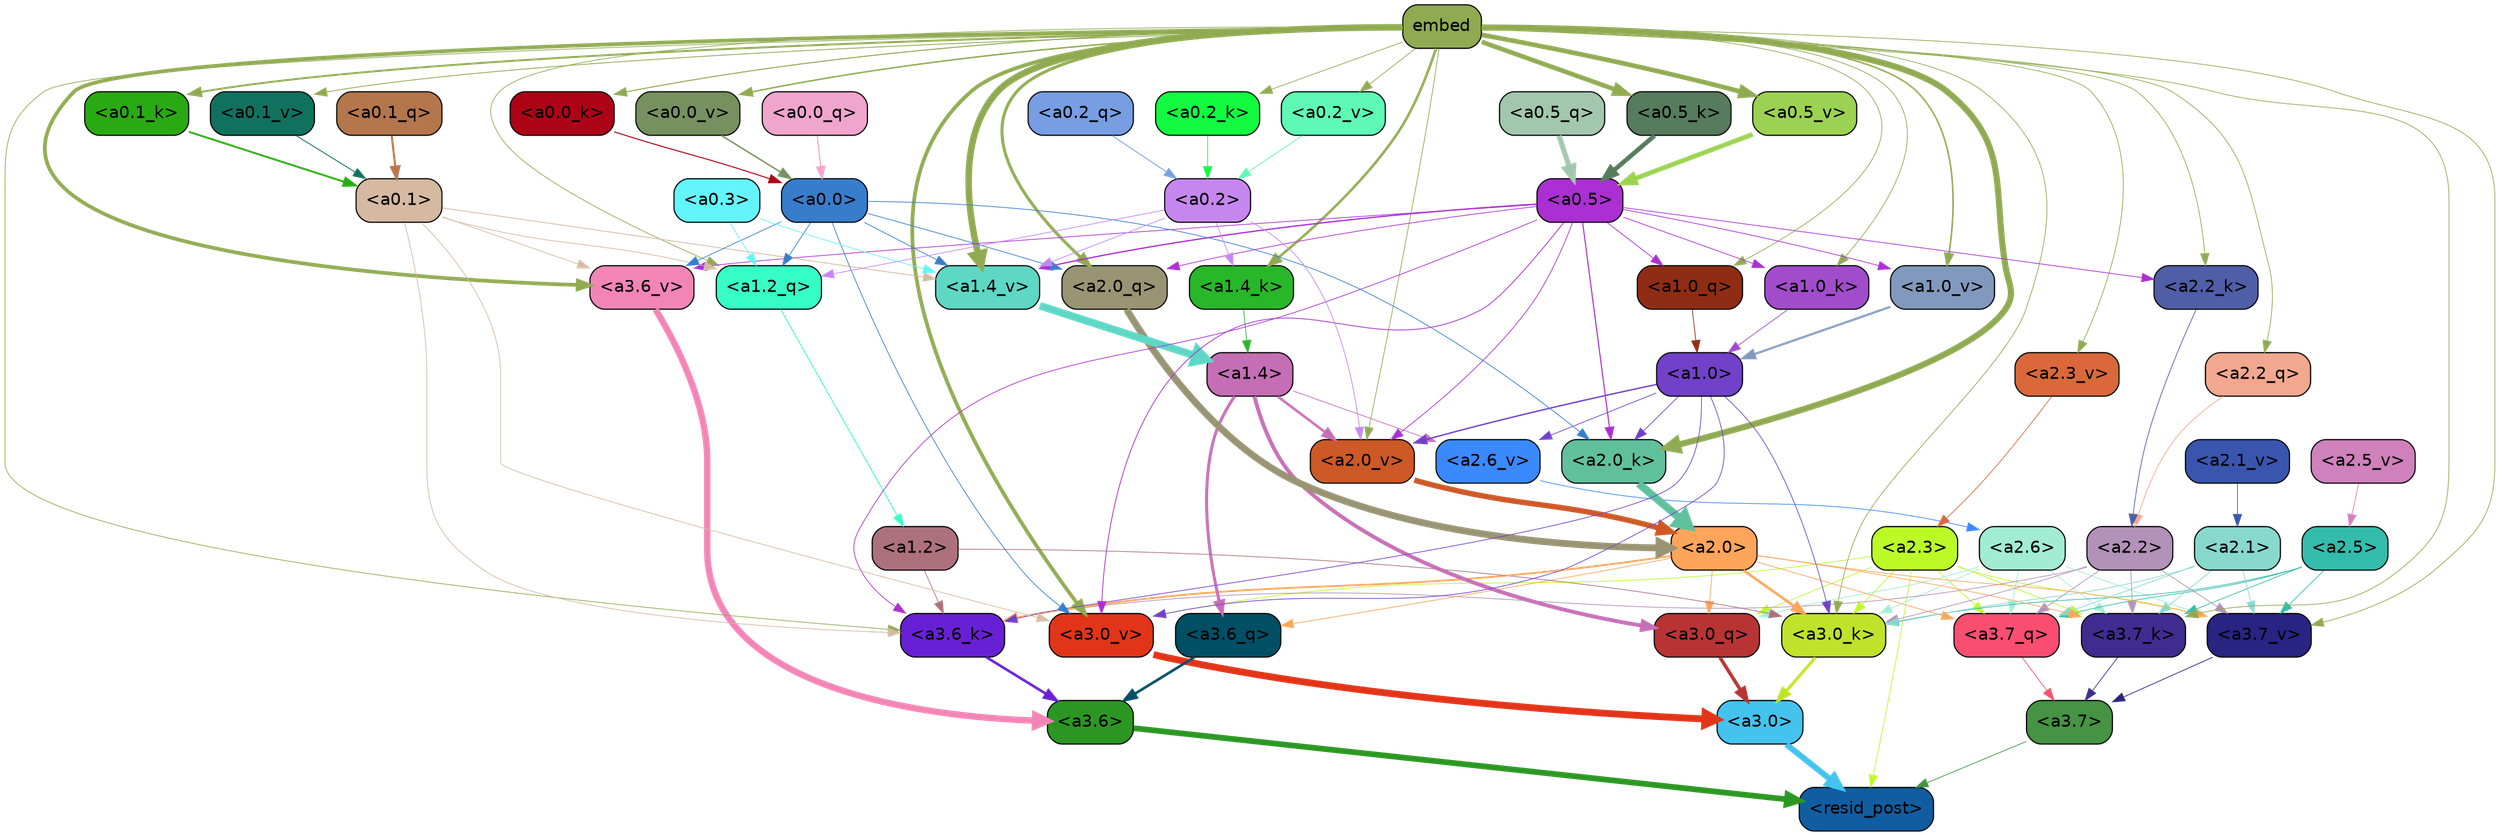 strict digraph "" {
	graph [bgcolor=transparent,
		layout=dot,
		overlap=false,
		splines=true
	];
	"<a3.7>"	[color=black,
		fillcolor="#459343",
		fontname=Helvetica,
		shape=box,
		style="filled, rounded"];
	"<resid_post>"	[color=black,
		fillcolor="#105da1",
		fontname=Helvetica,
		shape=box,
		style="filled, rounded"];
	"<a3.7>" -> "<resid_post>"	[color="#459343",
		penwidth=0.6];
	"<a3.6>"	[color=black,
		fillcolor="#2b9722",
		fontname=Helvetica,
		shape=box,
		style="filled, rounded"];
	"<a3.6>" -> "<resid_post>"	[color="#2b9722",
		penwidth=4.7534414529800415];
	"<a3.0>"	[color=black,
		fillcolor="#43c3ee",
		fontname=Helvetica,
		shape=box,
		style="filled, rounded"];
	"<a3.0>" -> "<resid_post>"	[color="#43c3ee",
		penwidth=4.898576855659485];
	"<a2.3>"	[color=black,
		fillcolor="#bbfa27",
		fontname=Helvetica,
		shape=box,
		style="filled, rounded"];
	"<a2.3>" -> "<resid_post>"	[color="#bbfa27",
		penwidth=0.6];
	"<a3.7_q>"	[color=black,
		fillcolor="#fa4e71",
		fontname=Helvetica,
		shape=box,
		style="filled, rounded"];
	"<a2.3>" -> "<a3.7_q>"	[color="#bbfa27",
		penwidth=0.6];
	"<a3.0_q>"	[color=black,
		fillcolor="#b83334",
		fontname=Helvetica,
		shape=box,
		style="filled, rounded"];
	"<a2.3>" -> "<a3.0_q>"	[color="#bbfa27",
		penwidth=0.6];
	"<a3.7_k>"	[color=black,
		fillcolor="#402c8f",
		fontname=Helvetica,
		shape=box,
		style="filled, rounded"];
	"<a2.3>" -> "<a3.7_k>"	[color="#bbfa27",
		penwidth=0.6];
	"<a3.0_k>"	[color=black,
		fillcolor="#c1e22a",
		fontname=Helvetica,
		shape=box,
		style="filled, rounded"];
	"<a2.3>" -> "<a3.0_k>"	[color="#bbfa27",
		penwidth=0.6];
	"<a3.7_v>"	[color=black,
		fillcolor="#292382",
		fontname=Helvetica,
		shape=box,
		style="filled, rounded"];
	"<a2.3>" -> "<a3.7_v>"	[color="#bbfa27",
		penwidth=0.6];
	"<a3.0_v>"	[color=black,
		fillcolor="#e23418",
		fontname=Helvetica,
		shape=box,
		style="filled, rounded"];
	"<a2.3>" -> "<a3.0_v>"	[color="#bbfa27",
		penwidth=0.6];
	"<a3.7_q>" -> "<a3.7>"	[color="#fa4e71",
		penwidth=0.6];
	"<a3.6_q>"	[color=black,
		fillcolor="#014f64",
		fontname=Helvetica,
		shape=box,
		style="filled, rounded"];
	"<a3.6_q>" -> "<a3.6>"	[color="#014f64",
		penwidth=2.160832464694977];
	"<a3.0_q>" -> "<a3.0>"	[color="#b83334",
		penwidth=2.870753765106201];
	"<a3.7_k>" -> "<a3.7>"	[color="#402c8f",
		penwidth=0.6];
	"<a3.6_k>"	[color=black,
		fillcolor="#6820d5",
		fontname=Helvetica,
		shape=box,
		style="filled, rounded"];
	"<a3.6_k>" -> "<a3.6>"	[color="#6820d5",
		penwidth=2.13908451795578];
	"<a3.0_k>" -> "<a3.0>"	[color="#c1e22a",
		penwidth=2.520303964614868];
	"<a3.7_v>" -> "<a3.7>"	[color="#292382",
		penwidth=0.6];
	"<a3.6_v>"	[color=black,
		fillcolor="#f385b6",
		fontname=Helvetica,
		shape=box,
		style="filled, rounded"];
	"<a3.6_v>" -> "<a3.6>"	[color="#f385b6",
		penwidth=5.297133803367615];
	"<a3.0_v>" -> "<a3.0>"	[color="#e23418",
		penwidth=5.680712580680847];
	"<a2.6>"	[color=black,
		fillcolor="#a3ecd4",
		fontname=Helvetica,
		shape=box,
		style="filled, rounded"];
	"<a2.6>" -> "<a3.7_q>"	[color="#a3ecd4",
		penwidth=0.6];
	"<a2.6>" -> "<a3.0_q>"	[color="#a3ecd4",
		penwidth=0.6];
	"<a2.6>" -> "<a3.7_k>"	[color="#a3ecd4",
		penwidth=0.6];
	"<a2.6>" -> "<a3.0_k>"	[color="#a3ecd4",
		penwidth=0.6];
	"<a2.6>" -> "<a3.7_v>"	[color="#a3ecd4",
		penwidth=0.6];
	"<a2.5>"	[color=black,
		fillcolor="#33bcac",
		fontname=Helvetica,
		shape=box,
		style="filled, rounded"];
	"<a2.5>" -> "<a3.7_q>"	[color="#33bcac",
		penwidth=0.6];
	"<a2.5>" -> "<a3.7_k>"	[color="#33bcac",
		penwidth=0.6];
	"<a2.5>" -> "<a3.0_k>"	[color="#33bcac",
		penwidth=0.6];
	"<a2.5>" -> "<a3.7_v>"	[color="#33bcac",
		penwidth=0.6];
	"<a2.2>"	[color=black,
		fillcolor="#b292b8",
		fontname=Helvetica,
		shape=box,
		style="filled, rounded"];
	"<a2.2>" -> "<a3.7_q>"	[color="#b292b8",
		penwidth=0.6];
	"<a2.2>" -> "<a3.7_k>"	[color="#b292b8",
		penwidth=0.6];
	"<a2.2>" -> "<a3.6_k>"	[color="#b292b8",
		penwidth=0.6];
	"<a2.2>" -> "<a3.0_k>"	[color="#b292b8",
		penwidth=0.6];
	"<a2.2>" -> "<a3.7_v>"	[color="#b292b8",
		penwidth=0.6];
	"<a2.1>"	[color=black,
		fillcolor="#88d8ce",
		fontname=Helvetica,
		shape=box,
		style="filled, rounded"];
	"<a2.1>" -> "<a3.7_q>"	[color="#88d8ce",
		penwidth=0.6];
	"<a2.1>" -> "<a3.7_k>"	[color="#88d8ce",
		penwidth=0.6];
	"<a2.1>" -> "<a3.0_k>"	[color="#88d8ce",
		penwidth=0.6];
	"<a2.1>" -> "<a3.7_v>"	[color="#88d8ce",
		penwidth=0.6];
	"<a2.0>"	[color=black,
		fillcolor="#fda55a",
		fontname=Helvetica,
		shape=box,
		style="filled, rounded"];
	"<a2.0>" -> "<a3.7_q>"	[color="#fda55a",
		penwidth=0.6];
	"<a2.0>" -> "<a3.6_q>"	[color="#fda55a",
		penwidth=0.6];
	"<a2.0>" -> "<a3.0_q>"	[color="#fda55a",
		penwidth=0.6];
	"<a2.0>" -> "<a3.7_k>"	[color="#fda55a",
		penwidth=0.6];
	"<a2.0>" -> "<a3.6_k>"	[color="#fda55a",
		penwidth=1.4855384826660156];
	"<a2.0>" -> "<a3.0_k>"	[color="#fda55a",
		penwidth=2.142689883708954];
	"<a2.0>" -> "<a3.7_v>"	[color="#fda55a",
		penwidth=0.6];
	"<a1.4>"	[color=black,
		fillcolor="#c56eb5",
		fontname=Helvetica,
		shape=box,
		style="filled, rounded"];
	"<a1.4>" -> "<a3.6_q>"	[color="#c56eb5",
		penwidth=2.4767253398895264];
	"<a1.4>" -> "<a3.0_q>"	[color="#c56eb5",
		penwidth=3.192750334739685];
	"<a2.6_v>"	[color=black,
		fillcolor="#3a89fe",
		fontname=Helvetica,
		shape=box,
		style="filled, rounded"];
	"<a1.4>" -> "<a2.6_v>"	[color="#c56eb5",
		penwidth=0.6];
	"<a2.0_v>"	[color=black,
		fillcolor="#cd5926",
		fontname=Helvetica,
		shape=box,
		style="filled, rounded"];
	"<a1.4>" -> "<a2.0_v>"	[color="#c56eb5",
		penwidth=2.0349366441369057];
	embed	[color=black,
		fillcolor="#90aa52",
		fontname=Helvetica,
		shape=box,
		style="filled, rounded"];
	embed -> "<a3.7_k>"	[color="#90aa52",
		penwidth=0.6];
	embed -> "<a3.6_k>"	[color="#90aa52",
		penwidth=0.6];
	embed -> "<a3.0_k>"	[color="#90aa52",
		penwidth=0.6015868484973907];
	embed -> "<a3.7_v>"	[color="#90aa52",
		penwidth=0.6];
	embed -> "<a3.6_v>"	[color="#90aa52",
		penwidth=3.067279100418091];
	embed -> "<a3.0_v>"	[color="#90aa52",
		penwidth=3.0891895294189453];
	"<a2.2_q>"	[color=black,
		fillcolor="#f1a88f",
		fontname=Helvetica,
		shape=box,
		style="filled, rounded"];
	embed -> "<a2.2_q>"	[color="#90aa52",
		penwidth=0.6];
	"<a2.0_q>"	[color=black,
		fillcolor="#999473",
		fontname=Helvetica,
		shape=box,
		style="filled, rounded"];
	embed -> "<a2.0_q>"	[color="#90aa52",
		penwidth=2.482962191104889];
	"<a2.2_k>"	[color=black,
		fillcolor="#505da7",
		fontname=Helvetica,
		shape=box,
		style="filled, rounded"];
	embed -> "<a2.2_k>"	[color="#90aa52",
		penwidth=0.6];
	"<a2.0_k>"	[color=black,
		fillcolor="#60c09e",
		fontname=Helvetica,
		shape=box,
		style="filled, rounded"];
	embed -> "<a2.0_k>"	[color="#90aa52",
		penwidth=5.09069561958313];
	"<a2.3_v>"	[color=black,
		fillcolor="#da683a",
		fontname=Helvetica,
		shape=box,
		style="filled, rounded"];
	embed -> "<a2.3_v>"	[color="#90aa52",
		penwidth=0.6];
	embed -> "<a2.0_v>"	[color="#90aa52",
		penwidth=0.6];
	"<a1.2_q>"	[color=black,
		fillcolor="#36fec4",
		fontname=Helvetica,
		shape=box,
		style="filled, rounded"];
	embed -> "<a1.2_q>"	[color="#90aa52",
		penwidth=0.6];
	"<a1.0_q>"	[color=black,
		fillcolor="#8f2d14",
		fontname=Helvetica,
		shape=box,
		style="filled, rounded"];
	embed -> "<a1.0_q>"	[color="#90aa52",
		penwidth=0.6];
	"<a1.4_k>"	[color=black,
		fillcolor="#28b728",
		fontname=Helvetica,
		shape=box,
		style="filled, rounded"];
	embed -> "<a1.4_k>"	[color="#90aa52",
		penwidth=2.0865602493286133];
	"<a1.0_k>"	[color=black,
		fillcolor="#a04ccb",
		fontname=Helvetica,
		shape=box,
		style="filled, rounded"];
	embed -> "<a1.0_k>"	[color="#90aa52",
		penwidth=0.6];
	"<a1.4_v>"	[color=black,
		fillcolor="#5ed7c5",
		fontname=Helvetica,
		shape=box,
		style="filled, rounded"];
	embed -> "<a1.4_v>"	[color="#90aa52",
		penwidth=5.391523122787476];
	"<a1.0_v>"	[color=black,
		fillcolor="#8199bd",
		fontname=Helvetica,
		shape=box,
		style="filled, rounded"];
	embed -> "<a1.0_v>"	[color="#90aa52",
		penwidth=1.2820317149162292];
	"<a0.5_k>"	[color=black,
		fillcolor="#567b5d",
		fontname=Helvetica,
		shape=box,
		style="filled, rounded"];
	embed -> "<a0.5_k>"	[color="#90aa52",
		penwidth=3.780350238084793];
	"<a0.2_k>"	[color=black,
		fillcolor="#11fb41",
		fontname=Helvetica,
		shape=box,
		style="filled, rounded"];
	embed -> "<a0.2_k>"	[color="#90aa52",
		penwidth=0.6];
	"<a0.1_k>"	[color=black,
		fillcolor="#29aa12",
		fontname=Helvetica,
		shape=box,
		style="filled, rounded"];
	embed -> "<a0.1_k>"	[color="#90aa52",
		penwidth=1.5920617580413818];
	"<a0.0_k>"	[color=black,
		fillcolor="#ad0317",
		fontname=Helvetica,
		shape=box,
		style="filled, rounded"];
	embed -> "<a0.0_k>"	[color="#90aa52",
		penwidth=0.8355848789215088];
	"<a0.5_v>"	[color=black,
		fillcolor="#9cd251",
		fontname=Helvetica,
		shape=box,
		style="filled, rounded"];
	embed -> "<a0.5_v>"	[color="#90aa52",
		penwidth=3.845047429203987];
	"<a0.2_v>"	[color=black,
		fillcolor="#5df9b5",
		fontname=Helvetica,
		shape=box,
		style="filled, rounded"];
	embed -> "<a0.2_v>"	[color="#90aa52",
		penwidth=0.6];
	"<a0.1_v>"	[color=black,
		fillcolor="#10725e",
		fontname=Helvetica,
		shape=box,
		style="filled, rounded"];
	embed -> "<a0.1_v>"	[color="#90aa52",
		penwidth=0.6841893196105957];
	"<a0.0_v>"	[color=black,
		fillcolor="#77905f",
		fontname=Helvetica,
		shape=box,
		style="filled, rounded"];
	embed -> "<a0.0_v>"	[color="#90aa52",
		penwidth=1.2129571437835693];
	"<a1.2>"	[color=black,
		fillcolor="#ad717e",
		fontname=Helvetica,
		shape=box,
		style="filled, rounded"];
	"<a1.2>" -> "<a3.6_k>"	[color="#ad717e",
		penwidth=0.6];
	"<a1.2>" -> "<a3.0_k>"	[color="#ad717e",
		penwidth=0.6];
	"<a1.0>"	[color=black,
		fillcolor="#7141c9",
		fontname=Helvetica,
		shape=box,
		style="filled, rounded"];
	"<a1.0>" -> "<a3.6_k>"	[color="#7141c9",
		penwidth=0.6];
	"<a1.0>" -> "<a3.0_k>"	[color="#7141c9",
		penwidth=0.6];
	"<a1.0>" -> "<a3.0_v>"	[color="#7141c9",
		penwidth=0.6];
	"<a1.0>" -> "<a2.0_k>"	[color="#7141c9",
		penwidth=0.6];
	"<a1.0>" -> "<a2.6_v>"	[color="#7141c9",
		penwidth=0.6];
	"<a1.0>" -> "<a2.0_v>"	[color="#7141c9",
		penwidth=1.1342760920524597];
	"<a0.5>"	[color=black,
		fillcolor="#ab2fd2",
		fontname=Helvetica,
		shape=box,
		style="filled, rounded"];
	"<a0.5>" -> "<a3.6_k>"	[color="#ab2fd2",
		penwidth=0.6];
	"<a0.5>" -> "<a3.6_v>"	[color="#ab2fd2",
		penwidth=0.6];
	"<a0.5>" -> "<a3.0_v>"	[color="#ab2fd2",
		penwidth=0.6549575447570533];
	"<a0.5>" -> "<a2.0_q>"	[color="#ab2fd2",
		penwidth=0.6];
	"<a0.5>" -> "<a2.2_k>"	[color="#ab2fd2",
		penwidth=0.6];
	"<a0.5>" -> "<a2.0_k>"	[color="#ab2fd2",
		penwidth=0.8980485796928406];
	"<a0.5>" -> "<a2.0_v>"	[color="#ab2fd2",
		penwidth=0.6];
	"<a0.5>" -> "<a1.0_q>"	[color="#ab2fd2",
		penwidth=0.6];
	"<a0.5>" -> "<a1.0_k>"	[color="#ab2fd2",
		penwidth=0.6];
	"<a0.5>" -> "<a1.4_v>"	[color="#ab2fd2",
		penwidth=1.060444712638855];
	"<a0.5>" -> "<a1.0_v>"	[color="#ab2fd2",
		penwidth=0.6];
	"<a0.1>"	[color=black,
		fillcolor="#d5baa1",
		fontname=Helvetica,
		shape=box,
		style="filled, rounded"];
	"<a0.1>" -> "<a3.6_k>"	[color="#d5baa1",
		penwidth=0.6];
	"<a0.1>" -> "<a3.6_v>"	[color="#d5baa1",
		penwidth=0.6];
	"<a0.1>" -> "<a3.0_v>"	[color="#d5baa1",
		penwidth=0.6];
	"<a0.1>" -> "<a1.2_q>"	[color="#d5baa1",
		penwidth=0.6];
	"<a0.1>" -> "<a1.4_v>"	[color="#d5baa1",
		penwidth=0.6688870191574097];
	"<a0.0>"	[color=black,
		fillcolor="#377dcc",
		fontname=Helvetica,
		shape=box,
		style="filled, rounded"];
	"<a0.0>" -> "<a3.6_v>"	[color="#377dcc",
		penwidth=0.6];
	"<a0.0>" -> "<a3.0_v>"	[color="#377dcc",
		penwidth=0.6];
	"<a0.0>" -> "<a2.0_q>"	[color="#377dcc",
		penwidth=0.6];
	"<a0.0>" -> "<a2.0_k>"	[color="#377dcc",
		penwidth=0.6];
	"<a0.0>" -> "<a1.2_q>"	[color="#377dcc",
		penwidth=0.6];
	"<a0.0>" -> "<a1.4_v>"	[color="#377dcc",
		penwidth=0.6];
	"<a2.2_q>" -> "<a2.2>"	[color="#f1a88f",
		penwidth=0.6];
	"<a2.0_q>" -> "<a2.0>"	[color="#999473",
		penwidth=5.653985500335693];
	"<a2.2_k>" -> "<a2.2>"	[color="#505da7",
		penwidth=0.6];
	"<a2.0_k>" -> "<a2.0>"	[color="#60c09e",
		penwidth=6.397904872894287];
	"<a2.6_v>" -> "<a2.6>"	[color="#3a89fe",
		penwidth=0.6];
	"<a2.5_v>"	[color=black,
		fillcolor="#cf81bc",
		fontname=Helvetica,
		shape=box,
		style="filled, rounded"];
	"<a2.5_v>" -> "<a2.5>"	[color="#cf81bc",
		penwidth=0.6];
	"<a2.3_v>" -> "<a2.3>"	[color="#da683a",
		penwidth=0.6];
	"<a2.1_v>"	[color=black,
		fillcolor="#3955ae",
		fontname=Helvetica,
		shape=box,
		style="filled, rounded"];
	"<a2.1_v>" -> "<a2.1>"	[color="#3955ae",
		penwidth=0.6];
	"<a2.0_v>" -> "<a2.0>"	[color="#cd5926",
		penwidth=4.48047137260437];
	"<a0.2>"	[color=black,
		fillcolor="#c686ef",
		fontname=Helvetica,
		shape=box,
		style="filled, rounded"];
	"<a0.2>" -> "<a2.0_v>"	[color="#c686ef",
		penwidth=0.6];
	"<a0.2>" -> "<a1.2_q>"	[color="#c686ef",
		penwidth=0.6];
	"<a0.2>" -> "<a1.4_k>"	[color="#c686ef",
		penwidth=0.6];
	"<a0.2>" -> "<a1.4_v>"	[color="#c686ef",
		penwidth=0.6];
	"<a1.2_q>" -> "<a1.2>"	[color="#36fec4",
		penwidth=0.702675461769104];
	"<a1.0_q>" -> "<a1.0>"	[color="#8f2d14",
		penwidth=0.6];
	"<a1.4_k>" -> "<a1.4>"	[color="#28b728",
		penwidth=0.6];
	"<a1.0_k>" -> "<a1.0>"	[color="#a04ccb",
		penwidth=0.6];
	"<a1.4_v>" -> "<a1.4>"	[color="#5ed7c5",
		penwidth=6.273579955101013];
	"<a1.0_v>" -> "<a1.0>"	[color="#8199bd",
		penwidth=1.7821020036935806];
	"<a0.3>"	[color=black,
		fillcolor="#63f5fc",
		fontname=Helvetica,
		shape=box,
		style="filled, rounded"];
	"<a0.3>" -> "<a1.2_q>"	[color="#63f5fc",
		penwidth=0.6];
	"<a0.3>" -> "<a1.4_v>"	[color="#63f5fc",
		penwidth=0.6];
	"<a0.5_q>"	[color=black,
		fillcolor="#a3c7ad",
		fontname=Helvetica,
		shape=box,
		style="filled, rounded"];
	"<a0.5_q>" -> "<a0.5>"	[color="#a3c7ad",
		penwidth=4.261124700307846];
	"<a0.2_q>"	[color=black,
		fillcolor="#779ee3",
		fontname=Helvetica,
		shape=box,
		style="filled, rounded"];
	"<a0.2_q>" -> "<a0.2>"	[color="#779ee3",
		penwidth=0.68086838722229];
	"<a0.1_q>"	[color=black,
		fillcolor="#b4764c",
		fontname=Helvetica,
		shape=box,
		style="filled, rounded"];
	"<a0.1_q>" -> "<a0.1>"	[color="#b4764c",
		penwidth=1.6957619190216064];
	"<a0.0_q>"	[color=black,
		fillcolor="#f0a5cd",
		fontname=Helvetica,
		shape=box,
		style="filled, rounded"];
	"<a0.0_q>" -> "<a0.0>"	[color="#f0a5cd",
		penwidth=0.9356684684753418];
	"<a0.5_k>" -> "<a0.5>"	[color="#567b5d",
		penwidth=3.774221658706665];
	"<a0.2_k>" -> "<a0.2>"	[color="#11fb41",
		penwidth=0.6];
	"<a0.1_k>" -> "<a0.1>"	[color="#29aa12",
		penwidth=1.5772395133972168];
	"<a0.0_k>" -> "<a0.0>"	[color="#ad0317",
		penwidth=0.8415243625640869];
	"<a0.5_v>" -> "<a0.5>"	[color="#9cd251",
		penwidth=3.851448491215706];
	"<a0.2_v>" -> "<a0.2>"	[color="#5df9b5",
		penwidth=0.6];
	"<a0.1_v>" -> "<a0.1>"	[color="#10725e",
		penwidth=0.7046854496002197];
	"<a0.0_v>" -> "<a0.0>"	[color="#77905f",
		penwidth=1.2174623012542725];
}
